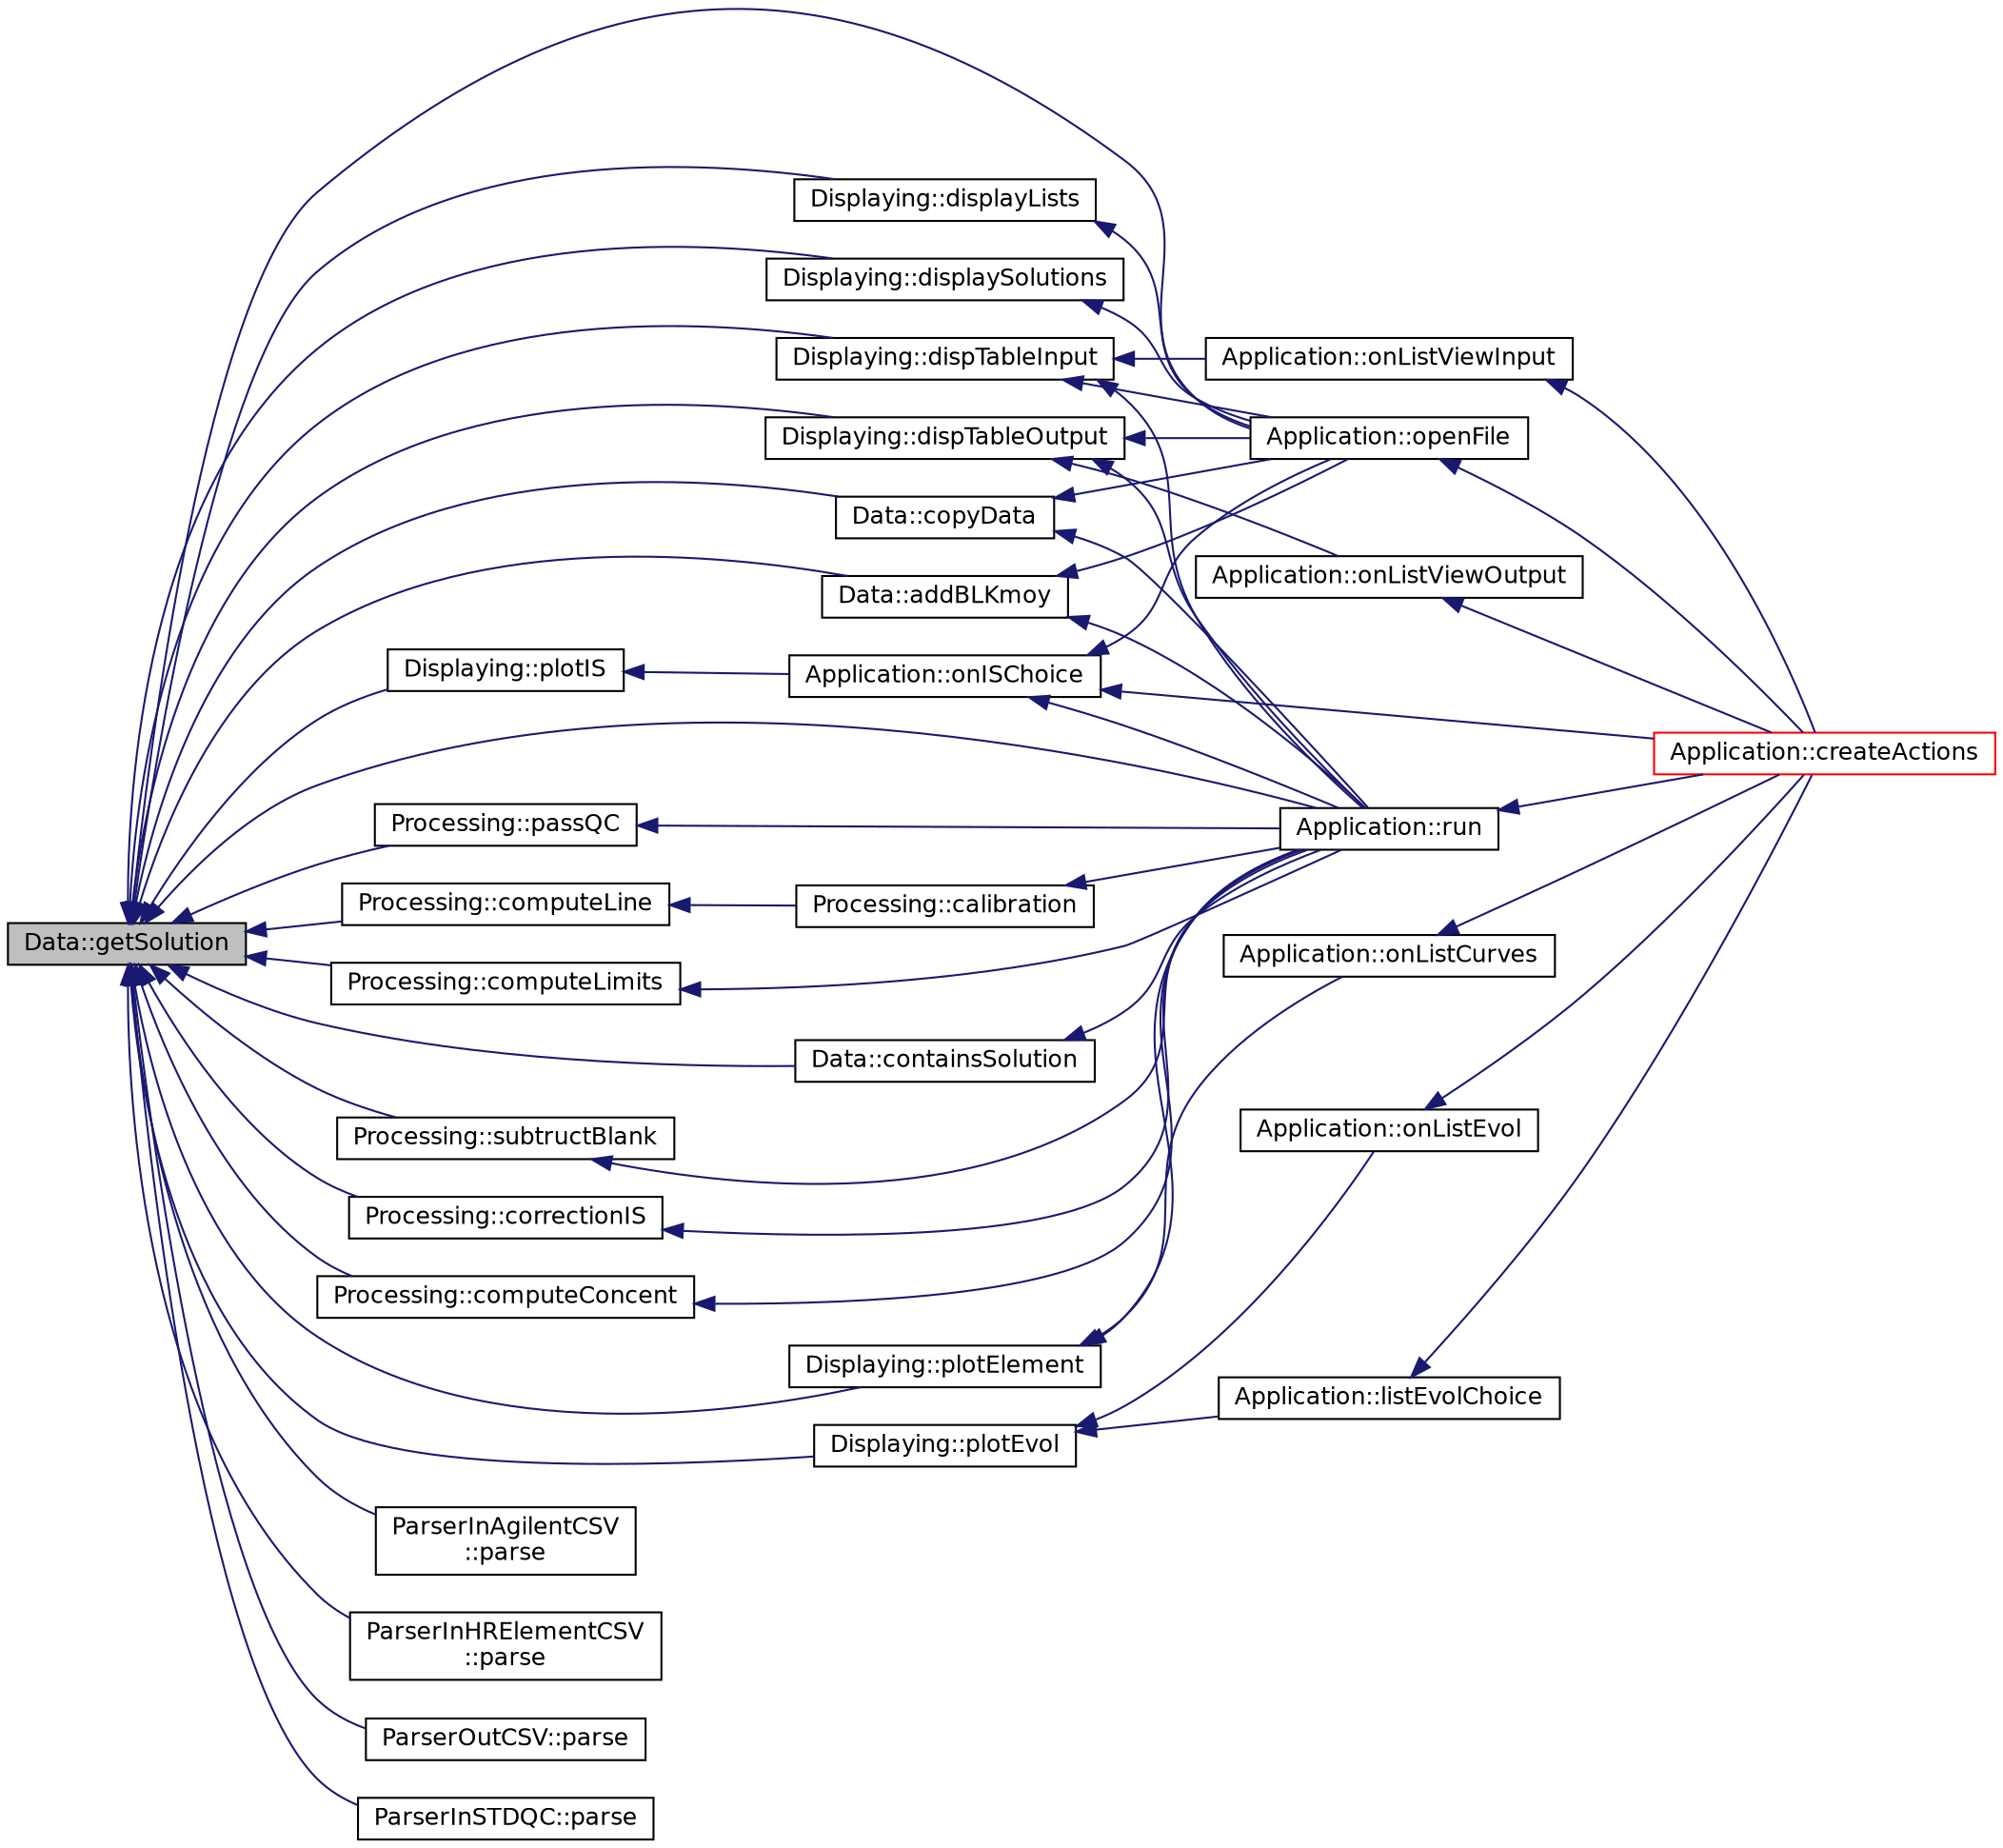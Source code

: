 digraph "Data::getSolution"
{
 // INTERACTIVE_SVG=YES
  edge [fontname="Helvetica",fontsize="12",labelfontname="Helvetica",labelfontsize="12"];
  node [fontname="Helvetica",fontsize="12",shape=record];
  rankdir="LR";
  Node1 [label="Data::getSolution",height=0.2,width=0.4,color="black", fillcolor="grey75", style="filled" fontcolor="black"];
  Node1 -> Node2 [dir="back",color="midnightblue",fontsize="12",style="solid",fontname="Helvetica"];
  Node2 [label="Application::run",height=0.2,width=0.4,color="black", fillcolor="white", style="filled",URL="$a00001.html#a68965449404743bf1add056784d6cf81",tooltip="Slot of clicking on proceed button. "];
  Node2 -> Node3 [dir="back",color="midnightblue",fontsize="12",style="solid",fontname="Helvetica"];
  Node3 [label="Application::createActions",height=0.2,width=0.4,color="red", fillcolor="white", style="filled",URL="$a00001.html#a934cebb73a90017ac0ffb8ba9b0f251b",tooltip="Creation of HCI actions. "];
  Node1 -> Node4 [dir="back",color="midnightblue",fontsize="12",style="solid",fontname="Helvetica"];
  Node4 [label="Application::openFile",height=0.2,width=0.4,color="black", fillcolor="white", style="filled",URL="$a00001.html#ab7f9356b1eaa23c179500675d92a49d5",tooltip="Slot of clicking on open data file button. "];
  Node4 -> Node3 [dir="back",color="midnightblue",fontsize="12",style="solid",fontname="Helvetica"];
  Node1 -> Node5 [dir="back",color="midnightblue",fontsize="12",style="solid",fontname="Helvetica"];
  Node5 [label="Data::copyData",height=0.2,width=0.4,color="black", fillcolor="white", style="filled",URL="$a00002.html#a6fc1d983c7fa16eebd0d0b12cb505a30",tooltip="Copies data contain from the given parameter. "];
  Node5 -> Node2 [dir="back",color="midnightblue",fontsize="12",style="solid",fontname="Helvetica"];
  Node5 -> Node4 [dir="back",color="midnightblue",fontsize="12",style="solid",fontname="Helvetica"];
  Node1 -> Node6 [dir="back",color="midnightblue",fontsize="12",style="solid",fontname="Helvetica"];
  Node6 [label="Data::addBLKmoy",height=0.2,width=0.4,color="black", fillcolor="white", style="filled",URL="$a00002.html#a6ff99fcec4f0387958fff773969de591",tooltip="Adds a calculated Blank Solution. "];
  Node6 -> Node2 [dir="back",color="midnightblue",fontsize="12",style="solid",fontname="Helvetica"];
  Node6 -> Node4 [dir="back",color="midnightblue",fontsize="12",style="solid",fontname="Helvetica"];
  Node1 -> Node7 [dir="back",color="midnightblue",fontsize="12",style="solid",fontname="Helvetica"];
  Node7 [label="Data::containsSolution",height=0.2,width=0.4,color="black", fillcolor="white", style="filled",URL="$a00002.html#a735dfe532fe9312409a554618267ae35",tooltip="Return the id of first occurence of a solution with the given name or -1. "];
  Node7 -> Node2 [dir="back",color="midnightblue",fontsize="12",style="solid",fontname="Helvetica"];
  Node1 -> Node8 [dir="back",color="midnightblue",fontsize="12",style="solid",fontname="Helvetica"];
  Node8 [label="Displaying::dispTableInput",height=0.2,width=0.4,color="black", fillcolor="white", style="filled",URL="$a00003.html#a30730fad4ea063bd1a253de59a279ecc",tooltip="displays input data on the input Table "];
  Node8 -> Node9 [dir="back",color="midnightblue",fontsize="12",style="solid",fontname="Helvetica"];
  Node9 [label="Application::onListViewInput",height=0.2,width=0.4,color="black", fillcolor="white", style="filled",URL="$a00001.html#a046e614292cb3c01bf90568dbde70d0c",tooltip="Slot of clicking on Solutions list in input data view. "];
  Node9 -> Node3 [dir="back",color="midnightblue",fontsize="12",style="solid",fontname="Helvetica"];
  Node8 -> Node2 [dir="back",color="midnightblue",fontsize="12",style="solid",fontname="Helvetica"];
  Node8 -> Node4 [dir="back",color="midnightblue",fontsize="12",style="solid",fontname="Helvetica"];
  Node1 -> Node10 [dir="back",color="midnightblue",fontsize="12",style="solid",fontname="Helvetica"];
  Node10 [label="Displaying::dispTableOutput",height=0.2,width=0.4,color="black", fillcolor="white", style="filled",URL="$a00003.html#a773c819165ab712b4fd073ddddcd8695",tooltip="display output data on the output Table "];
  Node10 -> Node11 [dir="back",color="midnightblue",fontsize="12",style="solid",fontname="Helvetica"];
  Node11 [label="Application::onListViewOutput",height=0.2,width=0.4,color="black", fillcolor="white", style="filled",URL="$a00001.html#a8123f70b34dd0f69ba8ba756e23c0ce0",tooltip="Slot of clicking on Solutions list in output data view. "];
  Node11 -> Node3 [dir="back",color="midnightblue",fontsize="12",style="solid",fontname="Helvetica"];
  Node10 -> Node2 [dir="back",color="midnightblue",fontsize="12",style="solid",fontname="Helvetica"];
  Node10 -> Node4 [dir="back",color="midnightblue",fontsize="12",style="solid",fontname="Helvetica"];
  Node1 -> Node12 [dir="back",color="midnightblue",fontsize="12",style="solid",fontname="Helvetica"];
  Node12 [label="Displaying::displayLists",height=0.2,width=0.4,color="black", fillcolor="white", style="filled",URL="$a00003.html#a5948e8f752a67b250665cee57abdadb2",tooltip="Generates lists : of Elements, HR-MR-LR Elements and Blanks. "];
  Node12 -> Node4 [dir="back",color="midnightblue",fontsize="12",style="solid",fontname="Helvetica"];
  Node1 -> Node13 [dir="back",color="midnightblue",fontsize="12",style="solid",fontname="Helvetica"];
  Node13 [label="Displaying::displaySolutions",height=0.2,width=0.4,color="black", fillcolor="white", style="filled",URL="$a00003.html#a5a779d21b88a5d08e8989d401acad7b8",tooltip="Generates list of solutions. "];
  Node13 -> Node4 [dir="back",color="midnightblue",fontsize="12",style="solid",fontname="Helvetica"];
  Node1 -> Node14 [dir="back",color="midnightblue",fontsize="12",style="solid",fontname="Helvetica"];
  Node14 [label="Displaying::plotIS",height=0.2,width=0.4,color="black", fillcolor="white", style="filled",URL="$a00003.html#a836d9f49a3480b021e2c2fa22e05d6b1",tooltip="Plots internal standard curve. "];
  Node14 -> Node15 [dir="back",color="midnightblue",fontsize="12",style="solid",fontname="Helvetica"];
  Node15 [label="Application::onISChoice",height=0.2,width=0.4,color="black", fillcolor="white", style="filled",URL="$a00001.html#a9c0b6e60ede4b6f2c60abe874f351994",tooltip="Slot of choosing Internal standard plot plot to diplay. "];
  Node15 -> Node3 [dir="back",color="midnightblue",fontsize="12",style="solid",fontname="Helvetica"];
  Node15 -> Node2 [dir="back",color="midnightblue",fontsize="12",style="solid",fontname="Helvetica"];
  Node15 -> Node4 [dir="back",color="midnightblue",fontsize="12",style="solid",fontname="Helvetica"];
  Node1 -> Node16 [dir="back",color="midnightblue",fontsize="12",style="solid",fontname="Helvetica"];
  Node16 [label="Displaying::plotEvol",height=0.2,width=0.4,color="black", fillcolor="white", style="filled",URL="$a00003.html#a5b87ca7ad17830b56f9609f54991dd77",tooltip="Plots Evolution curve. "];
  Node16 -> Node17 [dir="back",color="midnightblue",fontsize="12",style="solid",fontname="Helvetica"];
  Node17 [label="Application::onListEvol",height=0.2,width=0.4,color="black", fillcolor="white", style="filled",URL="$a00001.html#a782111e122dd130f507d3fcf4cf3799f",tooltip="Slot of clicking on Elements list in Evolution curve view. "];
  Node17 -> Node3 [dir="back",color="midnightblue",fontsize="12",style="solid",fontname="Helvetica"];
  Node16 -> Node18 [dir="back",color="midnightblue",fontsize="12",style="solid",fontname="Helvetica"];
  Node18 [label="Application::listEvolChoice",height=0.2,width=0.4,color="black", fillcolor="white", style="filled",URL="$a00001.html#aed862c3c1e225b452efec5af99221025",tooltip="Slot of choosing the evolution plot to diplay. "];
  Node18 -> Node3 [dir="back",color="midnightblue",fontsize="12",style="solid",fontname="Helvetica"];
  Node1 -> Node19 [dir="back",color="midnightblue",fontsize="12",style="solid",fontname="Helvetica"];
  Node19 [label="Displaying::plotElement",height=0.2,width=0.4,color="black", fillcolor="white", style="filled",URL="$a00003.html#a2eb8d02c398ddd7708260ec230ceafcc",tooltip="Plots Calibration curves. "];
  Node19 -> Node20 [dir="back",color="midnightblue",fontsize="12",style="solid",fontname="Helvetica"];
  Node20 [label="Application::onListCurves",height=0.2,width=0.4,color="black", fillcolor="white", style="filled",URL="$a00001.html#a4c314b290d0ecc615133d5bf6799b710",tooltip="Slot of clicking on Elements list in Calibration curve view. "];
  Node20 -> Node3 [dir="back",color="midnightblue",fontsize="12",style="solid",fontname="Helvetica"];
  Node19 -> Node2 [dir="back",color="midnightblue",fontsize="12",style="solid",fontname="Helvetica"];
  Node1 -> Node21 [dir="back",color="midnightblue",fontsize="12",style="solid",fontname="Helvetica"];
  Node21 [label="ParserInAgilentCSV\l::parse",height=0.2,width=0.4,color="black", fillcolor="white", style="filled",URL="$a00007.html#a1588c3bd39bda3db375258536a8b1a39",tooltip="Parsing Function. "];
  Node1 -> Node22 [dir="back",color="midnightblue",fontsize="12",style="solid",fontname="Helvetica"];
  Node22 [label="ParserInHRElementCSV\l::parse",height=0.2,width=0.4,color="black", fillcolor="white", style="filled",URL="$a00008.html#afe0bbb03f0c526684ac059c7007a5ede",tooltip="Parsing Function. "];
  Node1 -> Node23 [dir="back",color="midnightblue",fontsize="12",style="solid",fontname="Helvetica"];
  Node23 [label="ParserOutCSV::parse",height=0.2,width=0.4,color="black", fillcolor="white", style="filled",URL="$a00010.html#aac066ac6d6c2c4d2391343af917c92b4",tooltip="Parsing Function. "];
  Node1 -> Node24 [dir="back",color="midnightblue",fontsize="12",style="solid",fontname="Helvetica"];
  Node24 [label="ParserInSTDQC::parse",height=0.2,width=0.4,color="black", fillcolor="white", style="filled",URL="$a00009.html#a8bdd62cece3dc339c2096c85044fad66",tooltip="Parsing Function. "];
  Node1 -> Node25 [dir="back",color="midnightblue",fontsize="12",style="solid",fontname="Helvetica"];
  Node25 [label="Processing::subtructBlank",height=0.2,width=0.4,color="black", fillcolor="white", style="filled",URL="$a00011.html#a409d37b18750104739ee43e169371a0b",tooltip="Applies Blank Substraction. "];
  Node25 -> Node2 [dir="back",color="midnightblue",fontsize="12",style="solid",fontname="Helvetica"];
  Node1 -> Node26 [dir="back",color="midnightblue",fontsize="12",style="solid",fontname="Helvetica"];
  Node26 [label="Processing::correctionIS",height=0.2,width=0.4,color="black", fillcolor="white", style="filled",URL="$a00011.html#aa96b9a34a756e39a01581416199328d3",tooltip="Applies Internal Standard Correction. "];
  Node26 -> Node2 [dir="back",color="midnightblue",fontsize="12",style="solid",fontname="Helvetica"];
  Node1 -> Node27 [dir="back",color="midnightblue",fontsize="12",style="solid",fontname="Helvetica"];
  Node27 [label="Processing::computeConcent",height=0.2,width=0.4,color="black", fillcolor="white", style="filled",URL="$a00011.html#ac0d956c3e8bdbc42a3b24975b25c6dfd",tooltip="Computes concentrations on data container. "];
  Node27 -> Node2 [dir="back",color="midnightblue",fontsize="12",style="solid",fontname="Helvetica"];
  Node1 -> Node28 [dir="back",color="midnightblue",fontsize="12",style="solid",fontname="Helvetica"];
  Node28 [label="Processing::passQC",height=0.2,width=0.4,color="black", fillcolor="white", style="filled",URL="$a00011.html#a092b32603577be8f4482f2d5d5f7ff30",tooltip="Quality control after data processing. "];
  Node28 -> Node2 [dir="back",color="midnightblue",fontsize="12",style="solid",fontname="Helvetica"];
  Node1 -> Node29 [dir="back",color="midnightblue",fontsize="12",style="solid",fontname="Helvetica"];
  Node29 [label="Processing::computeLine",height=0.2,width=0.4,color="black", fillcolor="white", style="filled",URL="$a00011.html#a5fbd5c910da7cec1497168d1d217f1ed",tooltip="Computes a calibration line. "];
  Node29 -> Node30 [dir="back",color="midnightblue",fontsize="12",style="solid",fontname="Helvetica"];
  Node30 [label="Processing::calibration",height=0.2,width=0.4,color="black", fillcolor="white", style="filled",URL="$a00011.html#aab8fde82e21bbe6c59a743bac8480c49",tooltip="Computes calibration lines. "];
  Node30 -> Node2 [dir="back",color="midnightblue",fontsize="12",style="solid",fontname="Helvetica"];
  Node1 -> Node31 [dir="back",color="midnightblue",fontsize="12",style="solid",fontname="Helvetica"];
  Node31 [label="Processing::computeLimits",height=0.2,width=0.4,color="black", fillcolor="white", style="filled",URL="$a00011.html#ac6f31cca949dba1d4aa18b746311dd2f",tooltip="Computes limits - of detection (LOD), of Quantification (LOQ) "];
  Node31 -> Node2 [dir="back",color="midnightblue",fontsize="12",style="solid",fontname="Helvetica"];
}
